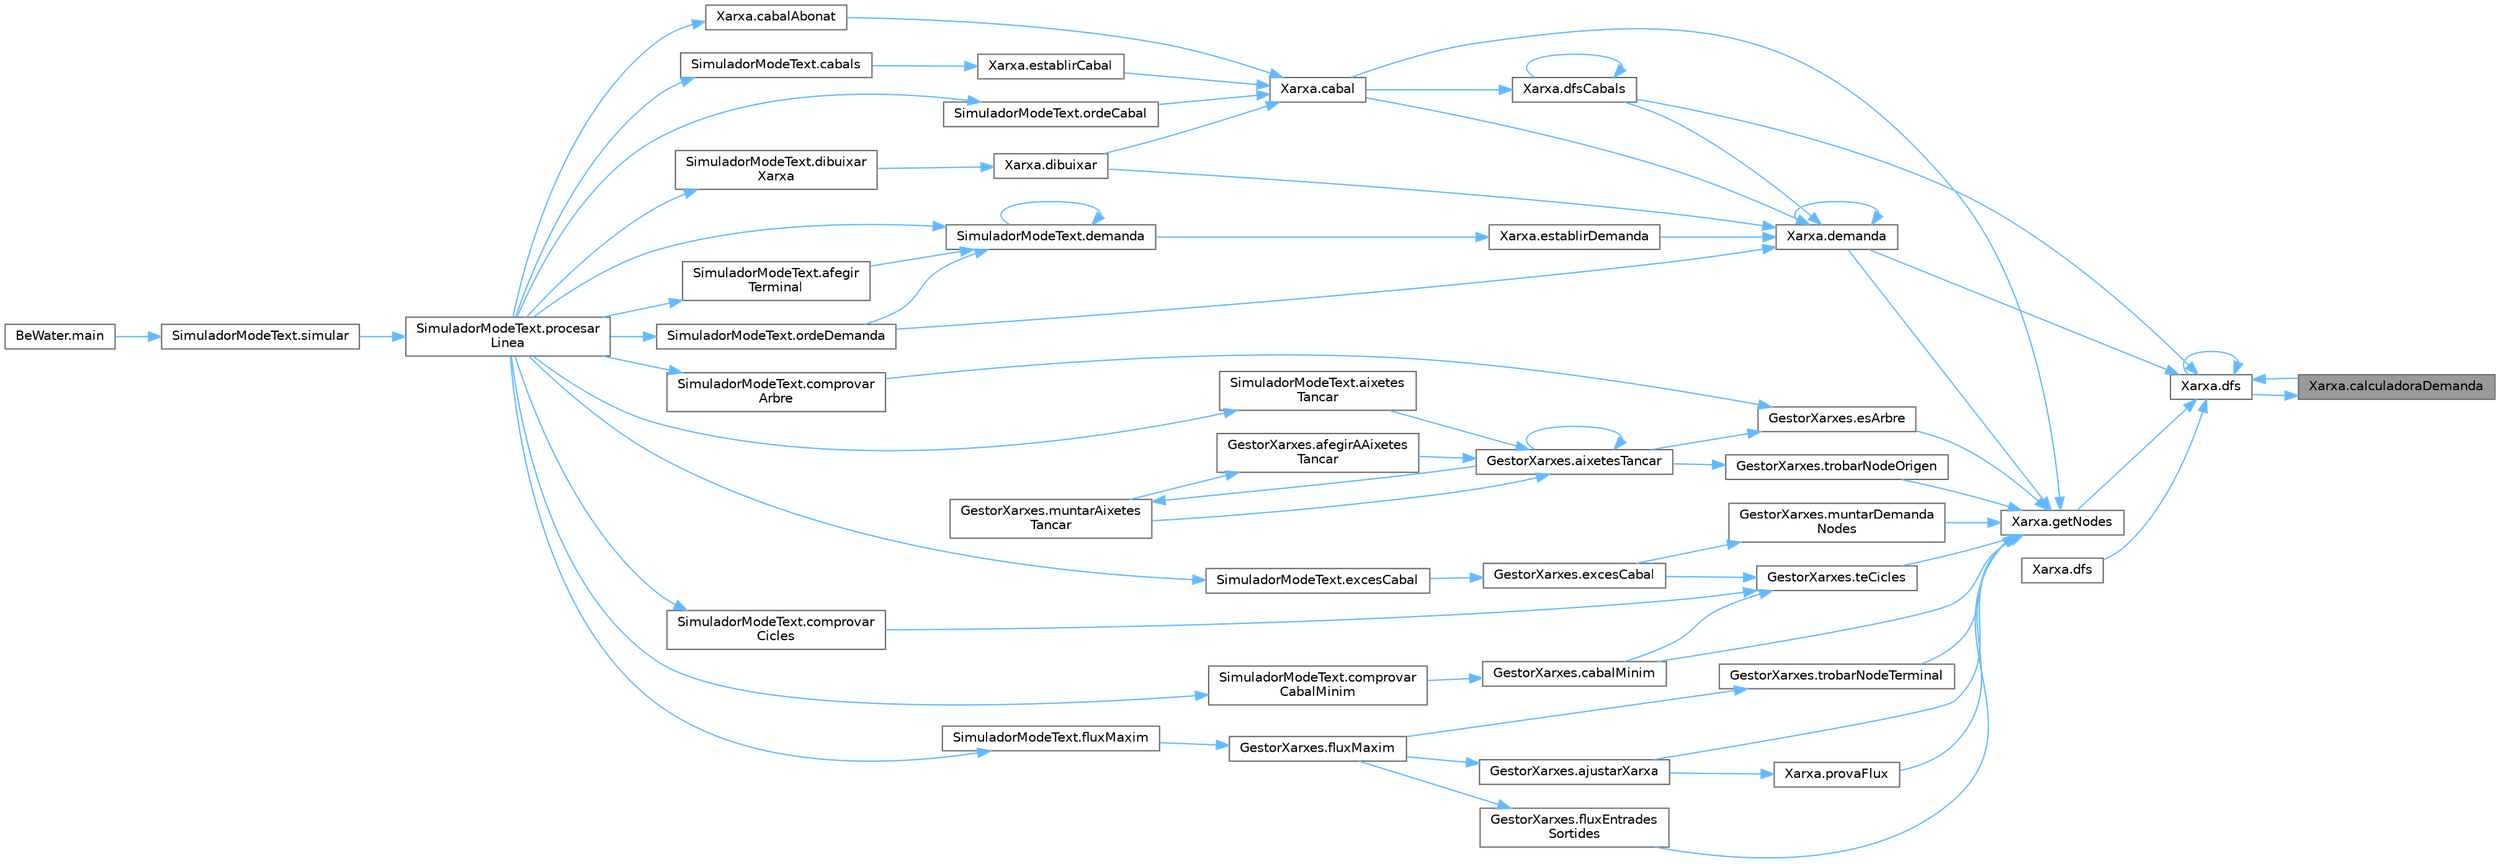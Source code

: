 digraph "Xarxa.calculadoraDemanda"
{
 // LATEX_PDF_SIZE
  bgcolor="transparent";
  edge [fontname=Helvetica,fontsize=10,labelfontname=Helvetica,labelfontsize=10];
  node [fontname=Helvetica,fontsize=10,shape=box,height=0.2,width=0.4];
  rankdir="RL";
  Node1 [id="Node000001",label="Xarxa.calculadoraDemanda",height=0.2,width=0.4,color="gray40", fillcolor="grey60", style="filled", fontcolor="black",tooltip="Calcula i ajusta la demanda d'un node receptor en funció de la capacitat de la canonada."];
  Node1 -> Node2 [id="edge1_Node000001_Node000002",dir="back",color="steelblue1",style="solid",tooltip=" "];
  Node2 [id="Node000002",label="Xarxa.dfs",height=0.2,width=0.4,color="grey40", fillcolor="white", style="filled",URL="$class_xarxa.html#a561323ef66df35ea1fd00f77cacb25a7",tooltip="Realitza una cerca en profunditat (DFS) per distribuir la demanda a través de la xarxa de nodes."];
  Node2 -> Node1 [id="edge2_Node000002_Node000001",dir="back",color="steelblue1",style="solid",tooltip=" "];
  Node2 -> Node3 [id="edge3_Node000002_Node000003",dir="back",color="steelblue1",style="solid",tooltip=" "];
  Node3 [id="Node000003",label="Xarxa.demanda",height=0.2,width=0.4,color="grey40", fillcolor="white", style="filled",URL="$class_xarxa.html#a7e87de2ff5ec20a0fcdb9c9f2ba9961a",tooltip="Obté la demanda teòrica d'un node."];
  Node3 -> Node4 [id="edge4_Node000003_Node000004",dir="back",color="steelblue1",style="solid",tooltip=" "];
  Node4 [id="Node000004",label="Xarxa.cabal",height=0.2,width=0.4,color="grey40", fillcolor="white", style="filled",URL="$class_xarxa.html#aec89ce83e0daa107099e97d1ad2f92b8",tooltip="Calcula la demanda teòrica al node segons la configuració actual de la xarxa."];
  Node4 -> Node5 [id="edge5_Node000004_Node000005",dir="back",color="steelblue1",style="solid",tooltip=" "];
  Node5 [id="Node000005",label="Xarxa.cabalAbonat",height=0.2,width=0.4,color="grey40", fillcolor="white", style="filled",URL="$class_xarxa.html#af96338a999076f2e1f553344fe876eb7",tooltip="Obtiene el caudal actual del punto de abastecimiento de un cliente."];
  Node5 -> Node6 [id="edge6_Node000005_Node000006",dir="back",color="steelblue1",style="solid",tooltip=" "];
  Node6 [id="Node000006",label="SimuladorModeText.procesar\lLinea",height=0.2,width=0.4,color="grey40", fillcolor="white", style="filled",URL="$class_simulador_mode_text.html#a270115afbf646ce8e561f39294b76561",tooltip=" "];
  Node6 -> Node7 [id="edge7_Node000006_Node000007",dir="back",color="steelblue1",style="solid",tooltip=" "];
  Node7 [id="Node000007",label="SimuladorModeText.simular",height=0.2,width=0.4,color="grey40", fillcolor="white", style="filled",URL="$class_simulador_mode_text.html#acf46c7460ef06bf77ae48ab3217c40f1",tooltip=" "];
  Node7 -> Node8 [id="edge8_Node000007_Node000008",dir="back",color="steelblue1",style="solid",tooltip=" "];
  Node8 [id="Node000008",label="BeWater.main",height=0.2,width=0.4,color="grey40", fillcolor="white", style="filled",URL="$class_be_water.html#aa8aad185395e8f524e8b46d8317e5590",tooltip="Mètode principal que inicia la simulació en mode text."];
  Node4 -> Node9 [id="edge9_Node000004_Node000009",dir="back",color="steelblue1",style="solid",tooltip=" "];
  Node9 [id="Node000009",label="Xarxa.dibuixar",height=0.2,width=0.4,color="grey40", fillcolor="white", style="filled",URL="$class_xarxa.html#a644452390beb298a9a47f5e074c9a353",tooltip=" "];
  Node9 -> Node10 [id="edge10_Node000009_Node000010",dir="back",color="steelblue1",style="solid",tooltip=" "];
  Node10 [id="Node000010",label="SimuladorModeText.dibuixar\lXarxa",height=0.2,width=0.4,color="grey40", fillcolor="white", style="filled",URL="$class_simulador_mode_text.html#a11d6710bddae748a9200b0d146472605",tooltip=" "];
  Node10 -> Node6 [id="edge11_Node000010_Node000006",dir="back",color="steelblue1",style="solid",tooltip=" "];
  Node4 -> Node11 [id="edge12_Node000004_Node000011",dir="back",color="steelblue1",style="solid",tooltip=" "];
  Node11 [id="Node000011",label="Xarxa.establirCabal",height=0.2,width=0.4,color="grey40", fillcolor="white", style="filled",URL="$class_xarxa.html#af97bed7e986eb497a15edb3a30e31825",tooltip="Estableix el cabal d'un node d'origen."];
  Node11 -> Node12 [id="edge13_Node000011_Node000012",dir="back",color="steelblue1",style="solid",tooltip=" "];
  Node12 [id="Node000012",label="SimuladorModeText.cabals",height=0.2,width=0.4,color="grey40", fillcolor="white", style="filled",URL="$class_simulador_mode_text.html#aa25f6e1ae83722e736a799f143ece827",tooltip="Estableix el cabal d'un node origen."];
  Node12 -> Node6 [id="edge14_Node000012_Node000006",dir="back",color="steelblue1",style="solid",tooltip=" "];
  Node4 -> Node13 [id="edge15_Node000004_Node000013",dir="back",color="steelblue1",style="solid",tooltip=" "];
  Node13 [id="Node000013",label="SimuladorModeText.ordeCabal",height=0.2,width=0.4,color="grey40", fillcolor="white", style="filled",URL="$class_simulador_mode_text.html#abb1ad801f9e7c77af87140ba46299e72",tooltip="Retorna el cabal d'un origen."];
  Node13 -> Node6 [id="edge16_Node000013_Node000006",dir="back",color="steelblue1",style="solid",tooltip=" "];
  Node3 -> Node3 [id="edge17_Node000003_Node000003",dir="back",color="steelblue1",style="solid",tooltip=" "];
  Node3 -> Node14 [id="edge18_Node000003_Node000014",dir="back",color="steelblue1",style="solid",tooltip=" "];
  Node14 [id="Node000014",label="Xarxa.dfsCabals",height=0.2,width=0.4,color="grey40", fillcolor="white", style="filled",URL="$class_xarxa.html#a98342056c1cfdbfa50aa96000b45c4dd",tooltip="Realitza una cerca en profunditat (DFS) per distribuir el cabal a través de la xarxa de nodes."];
  Node14 -> Node4 [id="edge19_Node000014_Node000004",dir="back",color="steelblue1",style="solid",tooltip=" "];
  Node14 -> Node14 [id="edge20_Node000014_Node000014",dir="back",color="steelblue1",style="solid",tooltip=" "];
  Node3 -> Node9 [id="edge21_Node000003_Node000009",dir="back",color="steelblue1",style="solid",tooltip=" "];
  Node3 -> Node15 [id="edge22_Node000003_Node000015",dir="back",color="steelblue1",style="solid",tooltip=" "];
  Node15 [id="Node000015",label="Xarxa.establirDemanda",height=0.2,width=0.4,color="grey40", fillcolor="white", style="filled",URL="$class_xarxa.html#a3ec71c5575218566f9f71416407191be",tooltip="Estableix la demanda d'un node terminal."];
  Node15 -> Node16 [id="edge23_Node000015_Node000016",dir="back",color="steelblue1",style="solid",tooltip=" "];
  Node16 [id="Node000016",label="SimuladorModeText.demanda",height=0.2,width=0.4,color="grey40", fillcolor="white", style="filled",URL="$class_simulador_mode_text.html#aeafd4af3db5d6e3739010aba0fee2a2d",tooltip="Estableix la demanda d'un node terminal."];
  Node16 -> Node17 [id="edge24_Node000016_Node000017",dir="back",color="steelblue1",style="solid",tooltip=" "];
  Node17 [id="Node000017",label="SimuladorModeText.afegir\lTerminal",height=0.2,width=0.4,color="grey40", fillcolor="white", style="filled",URL="$class_simulador_mode_text.html#a0c84e281d492ecd2b4e0d3a25f06becb",tooltip="Afegeix un terminal a la xarxa."];
  Node17 -> Node6 [id="edge25_Node000017_Node000006",dir="back",color="steelblue1",style="solid",tooltip=" "];
  Node16 -> Node16 [id="edge26_Node000016_Node000016",dir="back",color="steelblue1",style="solid",tooltip=" "];
  Node16 -> Node18 [id="edge27_Node000016_Node000018",dir="back",color="steelblue1",style="solid",tooltip=" "];
  Node18 [id="Node000018",label="SimuladorModeText.ordeDemanda",height=0.2,width=0.4,color="grey40", fillcolor="white", style="filled",URL="$class_simulador_mode_text.html#a56ceb725005d8a1ef9e76f0cd99344cc",tooltip="Retorna la demanda d'un client."];
  Node18 -> Node6 [id="edge28_Node000018_Node000006",dir="back",color="steelblue1",style="solid",tooltip=" "];
  Node16 -> Node6 [id="edge29_Node000016_Node000006",dir="back",color="steelblue1",style="solid",tooltip=" "];
  Node3 -> Node18 [id="edge30_Node000003_Node000018",dir="back",color="steelblue1",style="solid",tooltip=" "];
  Node2 -> Node19 [id="edge31_Node000002_Node000019",dir="back",color="steelblue1",style="solid",tooltip=" "];
  Node19 [id="Node000019",label="Xarxa.dfs",height=0.2,width=0.4,color="grey40", fillcolor="white", style="filled",URL="$class_xarxa.html#a187504a885af35dbaa91eb7bf8b9b0ed",tooltip="Realitza una cerca en profunditat (DFS) per visitar tots els nodes connectats."];
  Node2 -> Node2 [id="edge32_Node000002_Node000002",dir="back",color="steelblue1",style="solid",tooltip=" "];
  Node2 -> Node14 [id="edge33_Node000002_Node000014",dir="back",color="steelblue1",style="solid",tooltip=" "];
  Node2 -> Node20 [id="edge34_Node000002_Node000020",dir="back",color="steelblue1",style="solid",tooltip=" "];
  Node20 [id="Node000020",label="Xarxa.getNodes",height=0.2,width=0.4,color="grey40", fillcolor="white", style="filled",URL="$class_xarxa.html#a4eb0768dec4379ca4c7b6ddaca34cca0",tooltip="Obté la llista de nodes visitats a partir d'un node donat."];
  Node20 -> Node21 [id="edge35_Node000020_Node000021",dir="back",color="steelblue1",style="solid",tooltip=" "];
  Node21 [id="Node000021",label="GestorXarxes.ajustarXarxa",height=0.2,width=0.4,color="grey40", fillcolor="white", style="filled",URL="$class_gestor_xarxes.html#a23d4af5899a9dc3d73a602ca808f82e1",tooltip="Ajusta la xarxa x segons un conjunt de regles o paràmetres."];
  Node21 -> Node22 [id="edge36_Node000021_Node000022",dir="back",color="steelblue1",style="solid",tooltip=" "];
  Node22 [id="Node000022",label="GestorXarxes.fluxMaxim",height=0.2,width=0.4,color="grey40", fillcolor="white", style="filled",URL="$class_gestor_xarxes.html#a06132634b519e01136ad0f55d2664e93",tooltip="Dibuixa el flux màxim que pot circular per la xarxa x, tenint en compte la capacitat de les canonades..."];
  Node22 -> Node23 [id="edge37_Node000022_Node000023",dir="back",color="steelblue1",style="solid",tooltip=" "];
  Node23 [id="Node000023",label="SimuladorModeText.fluxMaxim",height=0.2,width=0.4,color="grey40", fillcolor="white", style="filled",URL="$class_simulador_mode_text.html#a2184f347d4be64eee2bf5e7477acb235",tooltip="Calcula el flux màxim d'un node origen."];
  Node23 -> Node6 [id="edge38_Node000023_Node000006",dir="back",color="steelblue1",style="solid",tooltip=" "];
  Node20 -> Node4 [id="edge39_Node000020_Node000004",dir="back",color="steelblue1",style="solid",tooltip=" "];
  Node20 -> Node24 [id="edge40_Node000020_Node000024",dir="back",color="steelblue1",style="solid",tooltip=" "];
  Node24 [id="Node000024",label="GestorXarxes.cabalMinim",height=0.2,width=0.4,color="grey40", fillcolor="white", style="filled",URL="$class_gestor_xarxes.html#ad6c1adeced5adf43b6ac8be94abf68a0",tooltip="Retorna el cabal mínim que hauria d'haver entre tots els nodes d'origen de la component connexa de la..."];
  Node24 -> Node25 [id="edge41_Node000024_Node000025",dir="back",color="steelblue1",style="solid",tooltip=" "];
  Node25 [id="Node000025",label="SimuladorModeText.comprovar\lCabalMinim",height=0.2,width=0.4,color="grey40", fillcolor="white", style="filled",URL="$class_simulador_mode_text.html#a4e86b377d5bca7241720db53bfa596c6",tooltip="Comprova el cabal mínim d'un node."];
  Node25 -> Node6 [id="edge42_Node000025_Node000006",dir="back",color="steelblue1",style="solid",tooltip=" "];
  Node20 -> Node3 [id="edge43_Node000020_Node000003",dir="back",color="steelblue1",style="solid",tooltip=" "];
  Node20 -> Node26 [id="edge44_Node000020_Node000026",dir="back",color="steelblue1",style="solid",tooltip=" "];
  Node26 [id="Node000026",label="GestorXarxes.esArbre",height=0.2,width=0.4,color="grey40", fillcolor="white", style="filled",URL="$class_gestor_xarxes.html#aef6c5c914fde2624b680c0cc1775a403",tooltip="Comprova si la component connexa de la xarxa x que conté nodeOrigen és un arbre."];
  Node26 -> Node27 [id="edge45_Node000026_Node000027",dir="back",color="steelblue1",style="solid",tooltip=" "];
  Node27 [id="Node000027",label="GestorXarxes.aixetesTancar",height=0.2,width=0.4,color="grey40", fillcolor="white", style="filled",URL="$class_gestor_xarxes.html#a5d6fe471dda06994d2c930216efb5ad4",tooltip="Retorna un conjunt de nodes que representen les aixetes a tancar."];
  Node27 -> Node28 [id="edge46_Node000027_Node000028",dir="back",color="steelblue1",style="solid",tooltip=" "];
  Node28 [id="Node000028",label="GestorXarxes.afegirAAixetes\lTancar",height=0.2,width=0.4,color="grey40", fillcolor="white", style="filled",URL="$class_gestor_xarxes.html#a877bc9f702ce40d659fce92e7f6a3ef1",tooltip="Afegeix les aixetes a tancar al conjunt d'aixetes a tancar."];
  Node28 -> Node29 [id="edge47_Node000028_Node000029",dir="back",color="steelblue1",style="solid",tooltip=" "];
  Node29 [id="Node000029",label="GestorXarxes.muntarAixetes\lTancar",height=0.2,width=0.4,color="grey40", fillcolor="white", style="filled",URL="$class_gestor_xarxes.html#a16e8e774e128f449e60ee36db77eab30",tooltip="Omple el conjunt de nodes que representen les aixetes a tancar."];
  Node29 -> Node27 [id="edge48_Node000029_Node000027",dir="back",color="steelblue1",style="solid",tooltip=" "];
  Node27 -> Node30 [id="edge49_Node000027_Node000030",dir="back",color="steelblue1",style="solid",tooltip=" "];
  Node30 [id="Node000030",label="SimuladorModeText.aixetes\lTancar",height=0.2,width=0.4,color="grey40", fillcolor="white", style="filled",URL="$class_simulador_mode_text.html#a867d4f6ca55ba64761b76db6d8e005db",tooltip="Determina les aixetes que s'han de tancar per a complir amb les condicions donades."];
  Node30 -> Node6 [id="edge50_Node000030_Node000006",dir="back",color="steelblue1",style="solid",tooltip=" "];
  Node27 -> Node27 [id="edge51_Node000027_Node000027",dir="back",color="steelblue1",style="solid",tooltip=" "];
  Node27 -> Node29 [id="edge52_Node000027_Node000029",dir="back",color="steelblue1",style="solid",tooltip=" "];
  Node26 -> Node31 [id="edge53_Node000026_Node000031",dir="back",color="steelblue1",style="solid",tooltip=" "];
  Node31 [id="Node000031",label="SimuladorModeText.comprovar\lArbre",height=0.2,width=0.4,color="grey40", fillcolor="white", style="filled",URL="$class_simulador_mode_text.html#a73a250b1680ee4d52a93c6bea8d30761",tooltip="Comprova si un node és un arbre."];
  Node31 -> Node6 [id="edge54_Node000031_Node000006",dir="back",color="steelblue1",style="solid",tooltip=" "];
  Node20 -> Node32 [id="edge55_Node000020_Node000032",dir="back",color="steelblue1",style="solid",tooltip=" "];
  Node32 [id="Node000032",label="GestorXarxes.fluxEntrades\lSortides",height=0.2,width=0.4,color="grey40", fillcolor="white", style="filled",URL="$class_gestor_xarxes.html#a69063105f8a72b96696e86083d12e648",tooltip="Inicialitza els mapes de flux d'entrada i sortida per a cada node de la xarxa."];
  Node32 -> Node22 [id="edge56_Node000032_Node000022",dir="back",color="steelblue1",style="solid",tooltip=" "];
  Node20 -> Node33 [id="edge57_Node000020_Node000033",dir="back",color="steelblue1",style="solid",tooltip=" "];
  Node33 [id="Node000033",label="GestorXarxes.muntarDemanda\lNodes",height=0.2,width=0.4,color="grey40", fillcolor="white", style="filled",URL="$class_gestor_xarxes.html#abfa75f4674f58948faa9f1f39c7e10d6",tooltip="Inicialitza el mapa de demanda de nodes."];
  Node33 -> Node34 [id="edge58_Node000033_Node000034",dir="back",color="steelblue1",style="solid",tooltip=" "];
  Node34 [id="Node000034",label="GestorXarxes.excesCabal",height=0.2,width=0.4,color="grey40", fillcolor="white", style="filled",URL="$class_gestor_xarxes.html#ae7846f185b8b2ec2c8e7210146256c44",tooltip="Retorna el subconjunt de canonades de cjtCanonades tals que, si es satisfés la demanda de tots els no..."];
  Node34 -> Node35 [id="edge59_Node000034_Node000035",dir="back",color="steelblue1",style="solid",tooltip=" "];
  Node35 [id="Node000035",label="SimuladorModeText.excesCabal",height=0.2,width=0.4,color="grey40", fillcolor="white", style="filled",URL="$class_simulador_mode_text.html#afafbb2f01f00433858f1315810262284",tooltip="Determina les canonades amb excés de cabal."];
  Node35 -> Node6 [id="edge60_Node000035_Node000006",dir="back",color="steelblue1",style="solid",tooltip=" "];
  Node20 -> Node36 [id="edge61_Node000020_Node000036",dir="back",color="steelblue1",style="solid",tooltip=" "];
  Node36 [id="Node000036",label="Xarxa.provaFlux",height=0.2,width=0.4,color="grey40", fillcolor="white", style="filled",URL="$class_xarxa.html#ab15830579256d0b2b599f900a10be66f",tooltip="Prova el flux entre dos nodes i ajusta la xarxa en conseqüència."];
  Node36 -> Node21 [id="edge62_Node000036_Node000021",dir="back",color="steelblue1",style="solid",tooltip=" "];
  Node20 -> Node37 [id="edge63_Node000020_Node000037",dir="back",color="steelblue1",style="solid",tooltip=" "];
  Node37 [id="Node000037",label="GestorXarxes.teCicles",height=0.2,width=0.4,color="grey40", fillcolor="white", style="filled",URL="$class_gestor_xarxes.html#a39316968d57c8f20f6b09d2c0c209b0b",tooltip="Comprova si la xarxa x que conté nodeOrigen té cicles."];
  Node37 -> Node24 [id="edge64_Node000037_Node000024",dir="back",color="steelblue1",style="solid",tooltip=" "];
  Node37 -> Node38 [id="edge65_Node000037_Node000038",dir="back",color="steelblue1",style="solid",tooltip=" "];
  Node38 [id="Node000038",label="SimuladorModeText.comprovar\lCicles",height=0.2,width=0.4,color="grey40", fillcolor="white", style="filled",URL="$class_simulador_mode_text.html#aeb68364d68ab3b097986c1a512f275f9",tooltip="Comprova si un node té cicles."];
  Node38 -> Node6 [id="edge66_Node000038_Node000006",dir="back",color="steelblue1",style="solid",tooltip=" "];
  Node37 -> Node34 [id="edge67_Node000037_Node000034",dir="back",color="steelblue1",style="solid",tooltip=" "];
  Node20 -> Node39 [id="edge68_Node000020_Node000039",dir="back",color="steelblue1",style="solid",tooltip=" "];
  Node39 [id="Node000039",label="GestorXarxes.trobarNodeOrigen",height=0.2,width=0.4,color="grey40", fillcolor="white", style="filled",URL="$class_gestor_xarxes.html#a1161f2a6546f7237ae78ca3a200adabe",tooltip="Troba el node origen dins la xarxa x."];
  Node39 -> Node27 [id="edge69_Node000039_Node000027",dir="back",color="steelblue1",style="solid",tooltip=" "];
  Node20 -> Node40 [id="edge70_Node000020_Node000040",dir="back",color="steelblue1",style="solid",tooltip=" "];
  Node40 [id="Node000040",label="GestorXarxes.trobarNodeTerminal",height=0.2,width=0.4,color="grey40", fillcolor="white", style="filled",URL="$class_gestor_xarxes.html#abc2ceeae053ccdf15f26bd795f15333f",tooltip="Troba el node terminal dins la xarxa x."];
  Node40 -> Node22 [id="edge71_Node000040_Node000022",dir="back",color="steelblue1",style="solid",tooltip=" "];
}
